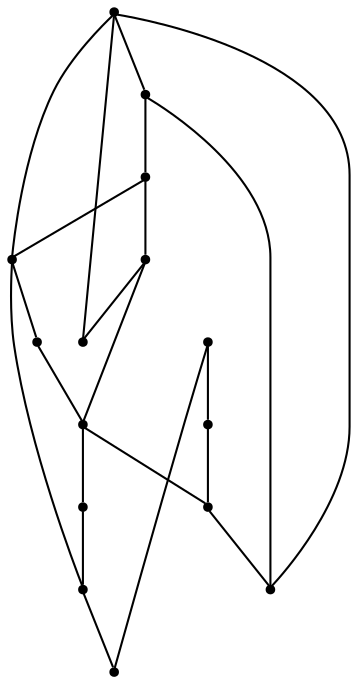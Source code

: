 graph {
  node [shape=point,comment="{\"directed\":false,\"doi\":\"10.4230/LIPIcs.GD.2024.14\",\"figure\":\"4 (1)\"}"]

  v0 [pos="1776.7102759616987,319.80751570942255"]
  v1 [pos="1830.4917207927365,336.99562787160653"]
  v2 [pos="1907.7337847746776,392.9724546815172"]
  v3 [pos="1955.1593377992745,469.46265653418345"]
  v4 [pos="1971.0888146926454,556.1407517507364"]
  v5 [pos="1955.1593377992745,641.406341419397"]
  v6 [pos="1873.9619964063372,748.2600717853672"]
  v7 [pos="1753.4578694718816,794.4075995458543"]
  v8 [pos="1580.3394078946153,368.59236477557147"]
  v9 [pos="1580.3394078946153,742.2725640226674"]
  v10 [pos="1830.4885728004567,773.8693009266324"]
  v11 [pos="1787.8090156112958,788.6449126157684"]
  v12 [pos="1719.586108500234,795.170057527954"]
  v13 [pos="1664.6168212489856,786.0739694066135"]
  v14 [pos="1619.445993846305,767.9441021050984"]

  v0 -- v8 [id="-1",pos="1776.7102759616987,319.80751570942255 1715.0467362646264,307.86804047347437 1648.8034833002016,319.9823516453266 1593.2972118738414,358.85042540488405 1588.8638818306576,361.9543724478574 1584.5422125301366,365.20363587079953 1580.3394078946153,368.59236477557147"]
  v9 -- v8 [id="-9",pos="1580.3394078946153,742.2725640226674 1580.3394078946153,368.59236477557147 1580.3394078946153,368.59236477557147 1580.3394078946153,368.59236477557147"]
  v14 -- v11 [id="-10",pos="1619.445993846305,767.9441021050984 1787.8090156112958,788.6449126157684 1787.8090156112958,788.6449126157684 1787.8090156112958,788.6449126157684"]
  v13 -- v6 [id="-11",pos="1664.6168212489856,786.0739694066135 1873.9619964063372,748.2600717853672 1873.9619964063372,748.2600717853672 1873.9619964063372,748.2600717853672"]
  v1 -- v0 [id="-12",pos="1830.4917207927365,336.99562787160653 1813.2611977299866,329.1311079968384 1795.1899418237385,323.389819445106 1776.7102759616987,319.80751570942255"]
  v2 -- v1 [id="-13",pos="1907.7337847746776,392.9724546815172 1885.5402515333944,368.7456434561043 1859.1619848631246,349.97048287306575 1830.4917207927365,336.99562787160653"]
  v2 -- v3 [id="-14",pos="1907.7337847746776,392.9724546815172 1914.8279187927496,400.6676743457243 1921.4821408627058,408.9333983688699 1927.6518950780487,417.74000447262927 1939.160663079762,434.16743139971663 1948.3243769155615,451.535534198228 1955.1593377992745,469.46265653418345"]
  v4 -- v3 [id="-15",pos="1971.0888146926454,556.1407517507364 1971.2183647380434,526.9308420130909 1966.010335787685,497.5214775817774 1955.1593377992745,469.46265653418345"]
  v5 -- v4 [id="-16",pos="1955.1593377992745,641.406341419397 1965.597873190599,614.1940096857023 1970.9952625124224,585.2664891954613 1971.0888146926454,556.1407517507364"]
  v6 -- v5 [id="-17",pos="1873.9619964063372,748.2600717853672 1909.485862863697,723.4878930028049 1938.652533375237,684.6020987389915 1955.1593377992745,641.406341419397"]
  v7 -- v9 [id="-18",pos="1753.4578694718816,794.4075995458543 1722.2951943411883,775.6529261577734 1717.681445979402,753.8229886204099 1709.1290823071706,725.9303275270826 1700.5767186349392,698.0334701173093 1688.0899369753026,664.0739527321244 1680.1627200527591,644.4732129357881 1672.2397004532552,624.872536720004 1668.8804429138843,619.6348344095142 1660.0155694626126,615.93056785722 1651.1505688197335,612.2304340408195 1636.7799522649539,610.0636724020623 1624.7641611270049,608.1427767587003 1612.744172666016,606.2176847988925 1603.0832069448975,604.5343260985863 1598.0693137866679,607.3135591967804 1593.0512233053987,610.0969886114202 1592.6887272247047,617.3389406692189 1592.8553482302166,644.5315798827166 1593.0220964273358,671.7242190962144 1593.7264835483475,718.8592164130715 1580.3394078946153,742.2725640226674"]
  v7 -- v8 [id="-19",pos="1753.4578694718816,794.4075995458543 1580.3394078946153,368.59236477557147 1580.3394078946153,368.59236477557147 1580.3394078946153,368.59236477557147"]
  v12 -- v7 [id="-20",pos="1719.586108500234,795.170057527954 1730.846665470097,795.7237265155437 1742.1648836524546,795.4797656272515 1753.4578694718816,794.4075995458543"]
  v7 -- v11 [id="-21",pos="1753.4578694718816,794.4075995458543 1764.970887579705,793.361682522002 1776.4573814660516,791.4541812790818 1787.8090156112958,788.6449126157684"]
  v11 -- v10 [id="-22",pos="1787.8090156112958,788.6449126157684 1802.3173571812567,785.167578114149 1816.611452674185,780.2511281402577 1830.4885728004567,773.8693009266324"]
  v10 -- v6 [id="-23",pos="1830.4885728004567,773.8693009266324 1843.6674641151908,767.9001755562051 1856.4704248632063,760.6117776394167 1873.9619964063372,748.2600717853672"]
  v13 -- v12 [id="-24",pos="1664.6168212489856,786.0739694066135 1682.5168968773546,791.2232181713267 1700.9732320784956,794.2784304413015 1719.586108500234,795.170057527954"]
  v14 -- v13 [id="-25",pos="1619.445993846305,767.9441021050984 1633.8924019411397,775.5652675239312 1649.0439632730117,781.6128667156569 1664.6168212489856,786.0739694066135"]
  v9 -- v14 [id="-28",pos="1580.3394078946153,742.2725640226674 1592.5920064686318,752.2371695750132 1605.7007638862337,760.8002759140229 1619.445993846305,767.9441021050984"]
  v6 -- v0 [id="-30",pos="1873.9619964063372,748.2600717853672 1776.7102759616987,319.80751570942255 1776.7102759616987,319.80751570942255 1776.7102759616987,319.80751570942255"]
  v11 -- v4 [id="-31",pos="1787.8090156112958,788.6449126157684 1971.0888146926454,556.1407517507364 1971.0888146926454,556.1407517507364 1971.0888146926454,556.1407517507364"]
}